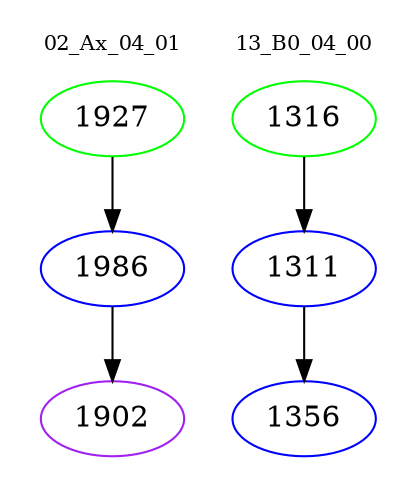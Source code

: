 digraph{
subgraph cluster_0 {
color = white
label = "02_Ax_04_01";
fontsize=10;
T0_1927 [label="1927", color="green"]
T0_1927 -> T0_1986 [color="black"]
T0_1986 [label="1986", color="blue"]
T0_1986 -> T0_1902 [color="black"]
T0_1902 [label="1902", color="purple"]
}
subgraph cluster_1 {
color = white
label = "13_B0_04_00";
fontsize=10;
T1_1316 [label="1316", color="green"]
T1_1316 -> T1_1311 [color="black"]
T1_1311 [label="1311", color="blue"]
T1_1311 -> T1_1356 [color="black"]
T1_1356 [label="1356", color="blue"]
}
}
